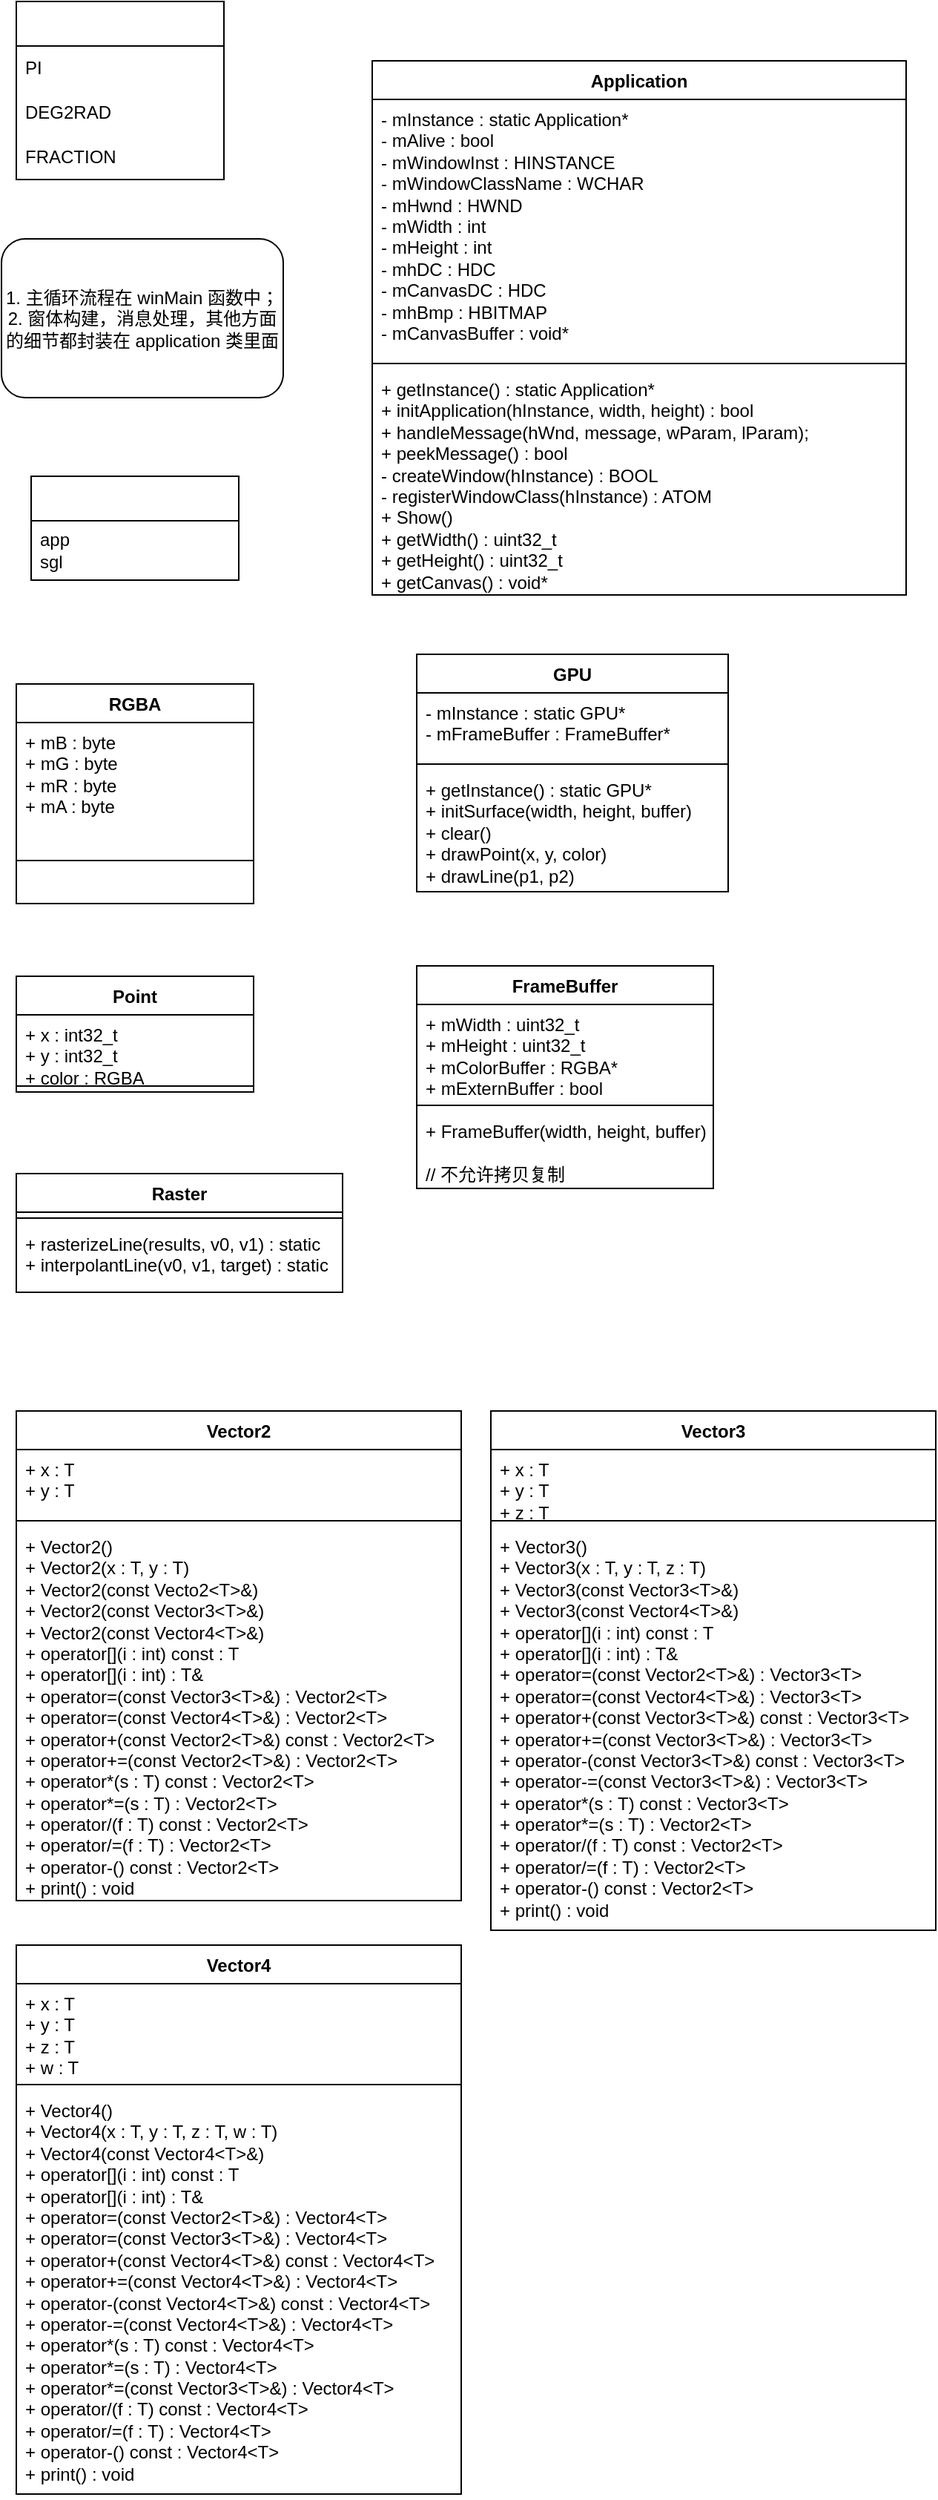 <mxfile version="26.0.16">
  <diagram id="C5RBs43oDa-KdzZeNtuy" name="Page-1">
    <mxGraphModel dx="1408" dy="802" grid="1" gridSize="10" guides="1" tooltips="1" connect="1" arrows="1" fold="1" page="1" pageScale="1" pageWidth="827" pageHeight="1169" math="0" shadow="0">
      <root>
        <mxCell id="WIyWlLk6GJQsqaUBKTNV-0" />
        <mxCell id="WIyWlLk6GJQsqaUBKTNV-1" parent="WIyWlLk6GJQsqaUBKTNV-0" />
        <mxCell id="wtLWYiBCeU5-RQb-BHR4-4" value="Application" style="swimlane;fontStyle=1;align=center;verticalAlign=top;childLayout=stackLayout;horizontal=1;startSize=26;horizontalStack=0;resizeParent=1;resizeParentMax=0;resizeLast=0;collapsible=1;marginBottom=0;whiteSpace=wrap;html=1;" parent="WIyWlLk6GJQsqaUBKTNV-1" vertex="1">
          <mxGeometry x="350" y="110" width="360" height="360" as="geometry" />
        </mxCell>
        <mxCell id="wtLWYiBCeU5-RQb-BHR4-5" value="- mInstance : static Application*&lt;div&gt;- mAlive : bool&lt;/div&gt;&lt;div&gt;- mWindowInst : HINSTANCE&lt;/div&gt;&lt;div&gt;- mWindowClassName : WCHAR&lt;/div&gt;&lt;div&gt;- mHwnd : HWND&lt;/div&gt;&lt;div&gt;- mWidth : int&lt;/div&gt;&lt;div&gt;- mHeight : int&lt;/div&gt;&lt;div&gt;- mhDC : HDC&lt;/div&gt;&lt;div&gt;- mCanvasDC : HDC&lt;/div&gt;&lt;div&gt;- mhBmp : HBITMAP&lt;/div&gt;&lt;div&gt;- mCanvasBuffer : void*&lt;/div&gt;" style="text;strokeColor=none;fillColor=none;align=left;verticalAlign=top;spacingLeft=4;spacingRight=4;overflow=hidden;rotatable=0;points=[[0,0.5],[1,0.5]];portConstraint=eastwest;whiteSpace=wrap;html=1;" parent="wtLWYiBCeU5-RQb-BHR4-4" vertex="1">
          <mxGeometry y="26" width="360" height="174" as="geometry" />
        </mxCell>
        <mxCell id="wtLWYiBCeU5-RQb-BHR4-6" value="" style="line;strokeWidth=1;fillColor=none;align=left;verticalAlign=middle;spacingTop=-1;spacingLeft=3;spacingRight=3;rotatable=0;labelPosition=right;points=[];portConstraint=eastwest;strokeColor=inherit;" parent="wtLWYiBCeU5-RQb-BHR4-4" vertex="1">
          <mxGeometry y="200" width="360" height="8" as="geometry" />
        </mxCell>
        <mxCell id="wtLWYiBCeU5-RQb-BHR4-7" value="+ getInstance() : static Application*&lt;div&gt;+ initApplication(hInstance, width, height) : bool&lt;/div&gt;&lt;div&gt;+ handleMessage(hWnd, message, wParam, lParam);&lt;/div&gt;&lt;div&gt;+ peekMessage() : bool&lt;/div&gt;&lt;div&gt;- createWindow(hInstance) : BOOL&lt;/div&gt;&lt;div&gt;- registerWindowClass(hInstance) : ATOM&lt;/div&gt;&lt;div&gt;+ Show()&lt;/div&gt;&lt;div&gt;+ getWidth() : uint32_t&lt;/div&gt;&lt;div&gt;+ getHeight() : uint32_t&lt;/div&gt;&lt;div&gt;+ getCanvas() : void*&lt;/div&gt;" style="text;strokeColor=none;fillColor=none;align=left;verticalAlign=top;spacingLeft=4;spacingRight=4;overflow=hidden;rotatable=0;points=[[0,0.5],[1,0.5]];portConstraint=eastwest;whiteSpace=wrap;html=1;" parent="wtLWYiBCeU5-RQb-BHR4-4" vertex="1">
          <mxGeometry y="208" width="360" height="152" as="geometry" />
        </mxCell>
        <mxCell id="wtLWYiBCeU5-RQb-BHR4-8" value="" style="swimlane;fontStyle=0;childLayout=stackLayout;horizontal=1;startSize=30;horizontalStack=0;resizeParent=1;resizeParentMax=0;resizeLast=0;collapsible=1;marginBottom=0;whiteSpace=wrap;html=1;" parent="WIyWlLk6GJQsqaUBKTNV-1" vertex="1">
          <mxGeometry x="110" y="70" width="140" height="120" as="geometry" />
        </mxCell>
        <mxCell id="wtLWYiBCeU5-RQb-BHR4-9" value="PI" style="text;strokeColor=none;fillColor=none;align=left;verticalAlign=middle;spacingLeft=4;spacingRight=4;overflow=hidden;points=[[0,0.5],[1,0.5]];portConstraint=eastwest;rotatable=0;whiteSpace=wrap;html=1;" parent="wtLWYiBCeU5-RQb-BHR4-8" vertex="1">
          <mxGeometry y="30" width="140" height="30" as="geometry" />
        </mxCell>
        <mxCell id="wtLWYiBCeU5-RQb-BHR4-10" value="DEG2RAD" style="text;strokeColor=none;fillColor=none;align=left;verticalAlign=middle;spacingLeft=4;spacingRight=4;overflow=hidden;points=[[0,0.5],[1,0.5]];portConstraint=eastwest;rotatable=0;whiteSpace=wrap;html=1;" parent="wtLWYiBCeU5-RQb-BHR4-8" vertex="1">
          <mxGeometry y="60" width="140" height="30" as="geometry" />
        </mxCell>
        <mxCell id="wtLWYiBCeU5-RQb-BHR4-11" value="FRACTION" style="text;strokeColor=none;fillColor=none;align=left;verticalAlign=middle;spacingLeft=4;spacingRight=4;overflow=hidden;points=[[0,0.5],[1,0.5]];portConstraint=eastwest;rotatable=0;whiteSpace=wrap;html=1;" parent="wtLWYiBCeU5-RQb-BHR4-8" vertex="1">
          <mxGeometry y="90" width="140" height="30" as="geometry" />
        </mxCell>
        <mxCell id="wtLWYiBCeU5-RQb-BHR4-12" value="1. 主循环流程在 winMain 函数中；&lt;div&gt;2. 窗体构建，消息处理，其他方面的细节都封装在 application 类里面&lt;/div&gt;" style="rounded=1;whiteSpace=wrap;html=1;" parent="WIyWlLk6GJQsqaUBKTNV-1" vertex="1">
          <mxGeometry x="100" y="230" width="190" height="107" as="geometry" />
        </mxCell>
        <mxCell id="wtLWYiBCeU5-RQb-BHR4-13" value="" style="swimlane;fontStyle=0;childLayout=stackLayout;horizontal=1;startSize=30;horizontalStack=0;resizeParent=1;resizeParentMax=0;resizeLast=0;collapsible=1;marginBottom=0;whiteSpace=wrap;html=1;" parent="WIyWlLk6GJQsqaUBKTNV-1" vertex="1">
          <mxGeometry x="120" y="390" width="140" height="70" as="geometry" />
        </mxCell>
        <mxCell id="wtLWYiBCeU5-RQb-BHR4-14" value="app&lt;div&gt;sgl&lt;/div&gt;" style="text;strokeColor=none;fillColor=none;align=left;verticalAlign=middle;spacingLeft=4;spacingRight=4;overflow=hidden;points=[[0,0.5],[1,0.5]];portConstraint=eastwest;rotatable=0;whiteSpace=wrap;html=1;" parent="wtLWYiBCeU5-RQb-BHR4-13" vertex="1">
          <mxGeometry y="30" width="140" height="40" as="geometry" />
        </mxCell>
        <mxCell id="5mf7mb4UoupejFtRi5i7-0" value="RGBA" style="swimlane;fontStyle=1;align=center;verticalAlign=top;childLayout=stackLayout;horizontal=1;startSize=26;horizontalStack=0;resizeParent=1;resizeParentMax=0;resizeLast=0;collapsible=1;marginBottom=0;whiteSpace=wrap;html=1;" parent="WIyWlLk6GJQsqaUBKTNV-1" vertex="1">
          <mxGeometry x="110" y="530" width="160" height="148" as="geometry" />
        </mxCell>
        <mxCell id="5mf7mb4UoupejFtRi5i7-1" value="+ mB : byte&lt;div&gt;+ mG : byte&lt;/div&gt;&lt;div&gt;+ mR : byte&lt;/div&gt;&lt;div&gt;+ mA : byte&lt;/div&gt;" style="text;strokeColor=none;fillColor=none;align=left;verticalAlign=top;spacingLeft=4;spacingRight=4;overflow=hidden;rotatable=0;points=[[0,0.5],[1,0.5]];portConstraint=eastwest;whiteSpace=wrap;html=1;" parent="5mf7mb4UoupejFtRi5i7-0" vertex="1">
          <mxGeometry y="26" width="160" height="64" as="geometry" />
        </mxCell>
        <mxCell id="5mf7mb4UoupejFtRi5i7-2" value="" style="line;strokeWidth=1;fillColor=none;align=left;verticalAlign=middle;spacingTop=-1;spacingLeft=3;spacingRight=3;rotatable=0;labelPosition=right;points=[];portConstraint=eastwest;strokeColor=inherit;" parent="5mf7mb4UoupejFtRi5i7-0" vertex="1">
          <mxGeometry y="90" width="160" height="58" as="geometry" />
        </mxCell>
        <mxCell id="5mf7mb4UoupejFtRi5i7-4" value="GPU" style="swimlane;fontStyle=1;align=center;verticalAlign=top;childLayout=stackLayout;horizontal=1;startSize=26;horizontalStack=0;resizeParent=1;resizeParentMax=0;resizeLast=0;collapsible=1;marginBottom=0;whiteSpace=wrap;html=1;" parent="WIyWlLk6GJQsqaUBKTNV-1" vertex="1">
          <mxGeometry x="380" y="510" width="210" height="160" as="geometry" />
        </mxCell>
        <mxCell id="5mf7mb4UoupejFtRi5i7-5" value="- mInstance : static GPU*&lt;div&gt;- mFrameBuffer : FrameBuffer*&lt;/div&gt;" style="text;strokeColor=none;fillColor=none;align=left;verticalAlign=top;spacingLeft=4;spacingRight=4;overflow=hidden;rotatable=0;points=[[0,0.5],[1,0.5]];portConstraint=eastwest;whiteSpace=wrap;html=1;" parent="5mf7mb4UoupejFtRi5i7-4" vertex="1">
          <mxGeometry y="26" width="210" height="44" as="geometry" />
        </mxCell>
        <mxCell id="5mf7mb4UoupejFtRi5i7-6" value="" style="line;strokeWidth=1;fillColor=none;align=left;verticalAlign=middle;spacingTop=-1;spacingLeft=3;spacingRight=3;rotatable=0;labelPosition=right;points=[];portConstraint=eastwest;strokeColor=inherit;" parent="5mf7mb4UoupejFtRi5i7-4" vertex="1">
          <mxGeometry y="70" width="210" height="8" as="geometry" />
        </mxCell>
        <mxCell id="5mf7mb4UoupejFtRi5i7-7" value="+ getInstance() : static GPU*&lt;div&gt;+ initSurface(width, height, buffer)&lt;/div&gt;&lt;div&gt;+ clear()&lt;/div&gt;&lt;div&gt;+ drawPoint(x, y, color)&lt;/div&gt;&lt;div&gt;+ drawLine(p1, p2)&lt;/div&gt;" style="text;strokeColor=none;fillColor=none;align=left;verticalAlign=top;spacingLeft=4;spacingRight=4;overflow=hidden;rotatable=0;points=[[0,0.5],[1,0.5]];portConstraint=eastwest;whiteSpace=wrap;html=1;" parent="5mf7mb4UoupejFtRi5i7-4" vertex="1">
          <mxGeometry y="78" width="210" height="82" as="geometry" />
        </mxCell>
        <mxCell id="5mf7mb4UoupejFtRi5i7-8" value="FrameBuffer" style="swimlane;fontStyle=1;align=center;verticalAlign=top;childLayout=stackLayout;horizontal=1;startSize=26;horizontalStack=0;resizeParent=1;resizeParentMax=0;resizeLast=0;collapsible=1;marginBottom=0;whiteSpace=wrap;html=1;" parent="WIyWlLk6GJQsqaUBKTNV-1" vertex="1">
          <mxGeometry x="380" y="720" width="200" height="150" as="geometry" />
        </mxCell>
        <mxCell id="5mf7mb4UoupejFtRi5i7-9" value="+ mWidth : uint32_t&lt;div&gt;+ mHeight : uint32_t&lt;/div&gt;&lt;div&gt;+ mColorBuffer : RGBA*&lt;/div&gt;&lt;div&gt;+ mExternBuffer : bool&lt;/div&gt;" style="text;strokeColor=none;fillColor=none;align=left;verticalAlign=top;spacingLeft=4;spacingRight=4;overflow=hidden;rotatable=0;points=[[0,0.5],[1,0.5]];portConstraint=eastwest;whiteSpace=wrap;html=1;" parent="5mf7mb4UoupejFtRi5i7-8" vertex="1">
          <mxGeometry y="26" width="200" height="64" as="geometry" />
        </mxCell>
        <mxCell id="5mf7mb4UoupejFtRi5i7-10" value="" style="line;strokeWidth=1;fillColor=none;align=left;verticalAlign=middle;spacingTop=-1;spacingLeft=3;spacingRight=3;rotatable=0;labelPosition=right;points=[];portConstraint=eastwest;strokeColor=inherit;" parent="5mf7mb4UoupejFtRi5i7-8" vertex="1">
          <mxGeometry y="90" width="200" height="8" as="geometry" />
        </mxCell>
        <mxCell id="5mf7mb4UoupejFtRi5i7-11" value="+ FrameBuffer(width, height, buffer)&lt;div&gt;&lt;br&gt;&lt;/div&gt;&lt;div&gt;// 不允许拷贝复制&lt;/div&gt;" style="text;strokeColor=none;fillColor=none;align=left;verticalAlign=top;spacingLeft=4;spacingRight=4;overflow=hidden;rotatable=0;points=[[0,0.5],[1,0.5]];portConstraint=eastwest;whiteSpace=wrap;html=1;" parent="5mf7mb4UoupejFtRi5i7-8" vertex="1">
          <mxGeometry y="98" width="200" height="52" as="geometry" />
        </mxCell>
        <mxCell id="P8PSTKXqFBAs1czMJzL6-0" value="Raster" style="swimlane;fontStyle=1;align=center;verticalAlign=top;childLayout=stackLayout;horizontal=1;startSize=26;horizontalStack=0;resizeParent=1;resizeParentMax=0;resizeLast=0;collapsible=1;marginBottom=0;whiteSpace=wrap;html=1;" parent="WIyWlLk6GJQsqaUBKTNV-1" vertex="1">
          <mxGeometry x="110" y="860" width="220" height="80" as="geometry" />
        </mxCell>
        <mxCell id="P8PSTKXqFBAs1czMJzL6-2" value="" style="line;strokeWidth=1;fillColor=none;align=left;verticalAlign=middle;spacingTop=-1;spacingLeft=3;spacingRight=3;rotatable=0;labelPosition=right;points=[];portConstraint=eastwest;strokeColor=inherit;" parent="P8PSTKXqFBAs1czMJzL6-0" vertex="1">
          <mxGeometry y="26" width="220" height="8" as="geometry" />
        </mxCell>
        <mxCell id="P8PSTKXqFBAs1czMJzL6-3" value="+ rasterizeLine(results, v0, v1) : static&lt;div&gt;+ interpolantLine(v0, v1, target) : static&lt;/div&gt;" style="text;strokeColor=none;fillColor=none;align=left;verticalAlign=top;spacingLeft=4;spacingRight=4;overflow=hidden;rotatable=0;points=[[0,0.5],[1,0.5]];portConstraint=eastwest;whiteSpace=wrap;html=1;" parent="P8PSTKXqFBAs1czMJzL6-0" vertex="1">
          <mxGeometry y="34" width="220" height="46" as="geometry" />
        </mxCell>
        <mxCell id="P8PSTKXqFBAs1czMJzL6-4" value="Point" style="swimlane;fontStyle=1;align=center;verticalAlign=top;childLayout=stackLayout;horizontal=1;startSize=26;horizontalStack=0;resizeParent=1;resizeParentMax=0;resizeLast=0;collapsible=1;marginBottom=0;whiteSpace=wrap;html=1;" parent="WIyWlLk6GJQsqaUBKTNV-1" vertex="1">
          <mxGeometry x="110" y="727" width="160" height="78" as="geometry" />
        </mxCell>
        <mxCell id="P8PSTKXqFBAs1czMJzL6-5" value="+ x : int32_t&lt;div&gt;+ y : int32_t&lt;/div&gt;&lt;div&gt;+ color : RGBA&lt;/div&gt;" style="text;strokeColor=none;fillColor=none;align=left;verticalAlign=top;spacingLeft=4;spacingRight=4;overflow=hidden;rotatable=0;points=[[0,0.5],[1,0.5]];portConstraint=eastwest;whiteSpace=wrap;html=1;" parent="P8PSTKXqFBAs1czMJzL6-4" vertex="1">
          <mxGeometry y="26" width="160" height="44" as="geometry" />
        </mxCell>
        <mxCell id="P8PSTKXqFBAs1czMJzL6-6" value="" style="line;strokeWidth=1;fillColor=none;align=left;verticalAlign=middle;spacingTop=-1;spacingLeft=3;spacingRight=3;rotatable=0;labelPosition=right;points=[];portConstraint=eastwest;strokeColor=inherit;" parent="P8PSTKXqFBAs1czMJzL6-4" vertex="1">
          <mxGeometry y="70" width="160" height="8" as="geometry" />
        </mxCell>
        <mxCell id="DxHRir2B_tgfLgZSUFDP-0" value="Vector2" style="swimlane;fontStyle=1;align=center;verticalAlign=top;childLayout=stackLayout;horizontal=1;startSize=26;horizontalStack=0;resizeParent=1;resizeParentMax=0;resizeLast=0;collapsible=1;marginBottom=0;whiteSpace=wrap;html=1;" vertex="1" parent="WIyWlLk6GJQsqaUBKTNV-1">
          <mxGeometry x="110" y="1020" width="300" height="330" as="geometry" />
        </mxCell>
        <mxCell id="DxHRir2B_tgfLgZSUFDP-1" value="+ x : T&lt;div&gt;+ y : T&lt;/div&gt;" style="text;strokeColor=none;fillColor=none;align=left;verticalAlign=top;spacingLeft=4;spacingRight=4;overflow=hidden;rotatable=0;points=[[0,0.5],[1,0.5]];portConstraint=eastwest;whiteSpace=wrap;html=1;" vertex="1" parent="DxHRir2B_tgfLgZSUFDP-0">
          <mxGeometry y="26" width="300" height="44" as="geometry" />
        </mxCell>
        <mxCell id="DxHRir2B_tgfLgZSUFDP-2" value="" style="line;strokeWidth=1;fillColor=none;align=left;verticalAlign=middle;spacingTop=-1;spacingLeft=3;spacingRight=3;rotatable=0;labelPosition=right;points=[];portConstraint=eastwest;strokeColor=inherit;" vertex="1" parent="DxHRir2B_tgfLgZSUFDP-0">
          <mxGeometry y="70" width="300" height="8" as="geometry" />
        </mxCell>
        <mxCell id="DxHRir2B_tgfLgZSUFDP-3" value="+ Vector2()&lt;div&gt;+ Vector2(x : T, y : T)&lt;/div&gt;&lt;div&gt;+ Vector2(const Vecto2&amp;lt;T&amp;gt;&amp;amp;)&lt;/div&gt;&lt;div&gt;+ Vector2(const Vector3&amp;lt;T&amp;gt;&amp;amp;)&lt;/div&gt;&lt;div&gt;+ Vector2(const Vector4&amp;lt;T&amp;gt;&amp;amp;)&lt;/div&gt;&lt;div&gt;+ operator[](i : int) const : T&lt;/div&gt;&lt;div&gt;+ operator[](i : int) : T&amp;amp;&lt;/div&gt;&lt;div&gt;+ operator=(const Vector3&amp;lt;T&amp;gt;&amp;amp;) : Vector2&amp;lt;T&amp;gt;&lt;/div&gt;&lt;div&gt;+ operator=(const Vector4&amp;lt;T&amp;gt;&amp;amp;) : Vector2&amp;lt;T&amp;gt;&lt;/div&gt;&lt;div&gt;+ operator+(const Vector2&amp;lt;T&amp;gt;&amp;amp;) const : Vector2&amp;lt;T&amp;gt;&lt;/div&gt;&lt;div&gt;+ operator+=(const Vector2&amp;lt;T&amp;gt;&amp;amp;) : Vector2&amp;lt;T&amp;gt;&lt;/div&gt;&lt;div&gt;+ operator*(s : T) const : Vector2&amp;lt;T&amp;gt;&lt;/div&gt;&lt;div&gt;+ operator*=(s : T) : Vector2&amp;lt;T&amp;gt;&lt;/div&gt;&lt;div&gt;+ operator/(f : T) const : Vector2&amp;lt;T&amp;gt;&lt;/div&gt;&lt;div&gt;+ operator/=(f : T) : Vector2&amp;lt;T&amp;gt;&lt;/div&gt;&lt;div&gt;+ operator-() const : Vector2&amp;lt;T&amp;gt;&lt;/div&gt;&lt;div&gt;+ print() : void&lt;/div&gt;" style="text;strokeColor=none;fillColor=none;align=left;verticalAlign=top;spacingLeft=4;spacingRight=4;overflow=hidden;rotatable=0;points=[[0,0.5],[1,0.5]];portConstraint=eastwest;whiteSpace=wrap;html=1;" vertex="1" parent="DxHRir2B_tgfLgZSUFDP-0">
          <mxGeometry y="78" width="300" height="252" as="geometry" />
        </mxCell>
        <mxCell id="DxHRir2B_tgfLgZSUFDP-4" value="Vector3" style="swimlane;fontStyle=1;align=center;verticalAlign=top;childLayout=stackLayout;horizontal=1;startSize=26;horizontalStack=0;resizeParent=1;resizeParentMax=0;resizeLast=0;collapsible=1;marginBottom=0;whiteSpace=wrap;html=1;" vertex="1" parent="WIyWlLk6GJQsqaUBKTNV-1">
          <mxGeometry x="430" y="1020" width="300" height="350" as="geometry" />
        </mxCell>
        <mxCell id="DxHRir2B_tgfLgZSUFDP-5" value="+ x : T&lt;div&gt;+ y : T&lt;/div&gt;&lt;div&gt;+ z : T&lt;/div&gt;" style="text;strokeColor=none;fillColor=none;align=left;verticalAlign=top;spacingLeft=4;spacingRight=4;overflow=hidden;rotatable=0;points=[[0,0.5],[1,0.5]];portConstraint=eastwest;whiteSpace=wrap;html=1;" vertex="1" parent="DxHRir2B_tgfLgZSUFDP-4">
          <mxGeometry y="26" width="300" height="44" as="geometry" />
        </mxCell>
        <mxCell id="DxHRir2B_tgfLgZSUFDP-6" value="" style="line;strokeWidth=1;fillColor=none;align=left;verticalAlign=middle;spacingTop=-1;spacingLeft=3;spacingRight=3;rotatable=0;labelPosition=right;points=[];portConstraint=eastwest;strokeColor=inherit;" vertex="1" parent="DxHRir2B_tgfLgZSUFDP-4">
          <mxGeometry y="70" width="300" height="8" as="geometry" />
        </mxCell>
        <mxCell id="DxHRir2B_tgfLgZSUFDP-7" value="+ Vector3()&lt;div&gt;+ Vector3(x : T, y : T, z : T)&lt;/div&gt;&lt;div&gt;+ Vector3(const Vector3&amp;lt;T&amp;gt;&amp;amp;)&lt;/div&gt;&lt;div&gt;+ Vector3(const Vector4&amp;lt;T&amp;gt;&amp;amp;)&lt;/div&gt;&lt;div&gt;+ operator[](i : int) const : T&lt;/div&gt;&lt;div&gt;+ operator[](i : int) : T&amp;amp;&lt;/div&gt;&lt;div&gt;+ operator=(const Vector2&amp;lt;T&amp;gt;&amp;amp;) : Vector3&amp;lt;T&amp;gt;&lt;/div&gt;&lt;div&gt;+ operator=(const Vector4&amp;lt;T&amp;gt;&amp;amp;) : Vector3&amp;lt;T&amp;gt;&lt;/div&gt;&lt;div&gt;+ operator+(const Vector3&amp;lt;T&amp;gt;&amp;amp;) const : Vector3&amp;lt;T&amp;gt;&lt;/div&gt;&lt;div&gt;+ operator+=(const Vector3&amp;lt;T&amp;gt;&amp;amp;) : Vector3&amp;lt;T&amp;gt;&lt;/div&gt;&lt;div&gt;+ operator-(const Vector3&amp;lt;T&amp;gt;&amp;amp;) const : Vector3&amp;lt;T&amp;gt;&lt;/div&gt;&lt;div&gt;+ operator-=(const Vector3&amp;lt;T&amp;gt;&amp;amp;) : Vector3&amp;lt;T&amp;gt;&lt;/div&gt;&lt;div&gt;+ operator*(s : T) const : Vector3&amp;lt;T&amp;gt;&lt;/div&gt;&lt;div&gt;+ operator*=(s : T) : Vector2&amp;lt;T&amp;gt;&lt;/div&gt;&lt;div&gt;+ operator/(f : T) const : Vector2&amp;lt;T&amp;gt;&lt;/div&gt;&lt;div&gt;+ operator/=(f : T) : Vector2&amp;lt;T&amp;gt;&lt;/div&gt;&lt;div&gt;+ operator-() const : Vector2&amp;lt;T&amp;gt;&lt;/div&gt;&lt;div&gt;+ print() : void&lt;/div&gt;" style="text;strokeColor=none;fillColor=none;align=left;verticalAlign=top;spacingLeft=4;spacingRight=4;overflow=hidden;rotatable=0;points=[[0,0.5],[1,0.5]];portConstraint=eastwest;whiteSpace=wrap;html=1;" vertex="1" parent="DxHRir2B_tgfLgZSUFDP-4">
          <mxGeometry y="78" width="300" height="272" as="geometry" />
        </mxCell>
        <mxCell id="DxHRir2B_tgfLgZSUFDP-8" value="Vector4" style="swimlane;fontStyle=1;align=center;verticalAlign=top;childLayout=stackLayout;horizontal=1;startSize=26;horizontalStack=0;resizeParent=1;resizeParentMax=0;resizeLast=0;collapsible=1;marginBottom=0;whiteSpace=wrap;html=1;" vertex="1" parent="WIyWlLk6GJQsqaUBKTNV-1">
          <mxGeometry x="110" y="1380" width="300" height="370" as="geometry" />
        </mxCell>
        <mxCell id="DxHRir2B_tgfLgZSUFDP-9" value="+ x : T&lt;div&gt;+ y : T&lt;/div&gt;&lt;div&gt;+ z : T&lt;/div&gt;&lt;div&gt;+ w : T&lt;/div&gt;" style="text;strokeColor=none;fillColor=none;align=left;verticalAlign=top;spacingLeft=4;spacingRight=4;overflow=hidden;rotatable=0;points=[[0,0.5],[1,0.5]];portConstraint=eastwest;whiteSpace=wrap;html=1;" vertex="1" parent="DxHRir2B_tgfLgZSUFDP-8">
          <mxGeometry y="26" width="300" height="64" as="geometry" />
        </mxCell>
        <mxCell id="DxHRir2B_tgfLgZSUFDP-10" value="" style="line;strokeWidth=1;fillColor=none;align=left;verticalAlign=middle;spacingTop=-1;spacingLeft=3;spacingRight=3;rotatable=0;labelPosition=right;points=[];portConstraint=eastwest;strokeColor=inherit;" vertex="1" parent="DxHRir2B_tgfLgZSUFDP-8">
          <mxGeometry y="90" width="300" height="8" as="geometry" />
        </mxCell>
        <mxCell id="DxHRir2B_tgfLgZSUFDP-11" value="+ Vector4()&lt;div&gt;+ Vector4(x : T, y : T, z : T, w : T)&lt;/div&gt;&lt;div&gt;+ Vector4(const Vector4&amp;lt;T&amp;gt;&amp;amp;)&lt;/div&gt;&lt;div&gt;+ operator[](i : int) const : T&lt;/div&gt;&lt;div&gt;+ operator[](i : int) : T&amp;amp;&lt;/div&gt;&lt;div&gt;+ operator=(const Vector2&amp;lt;T&amp;gt;&amp;amp;) : Vector4&amp;lt;T&amp;gt;&lt;/div&gt;&lt;div&gt;+ operator=(const Vector3&amp;lt;T&amp;gt;&amp;amp;) : Vector4&amp;lt;T&amp;gt;&lt;/div&gt;&lt;div&gt;+ operator+(const Vector4&amp;lt;T&amp;gt;&amp;amp;) const : Vector4&amp;lt;T&amp;gt;&lt;/div&gt;&lt;div&gt;+ operator+=(const Vector4&amp;lt;T&amp;gt;&amp;amp;) : Vector4&amp;lt;T&amp;gt;&lt;/div&gt;&lt;div&gt;+ operator-(const Vector4&amp;lt;T&amp;gt;&amp;amp;) const : Vector4&amp;lt;T&amp;gt;&lt;/div&gt;&lt;div&gt;+ operator-=(const Vector4&amp;lt;T&amp;gt;&amp;amp;) : Vector4&amp;lt;T&amp;gt;&lt;/div&gt;&lt;div&gt;+ operator*(s : T) const : Vector4&amp;lt;T&amp;gt;&lt;/div&gt;&lt;div&gt;+ operator*=(s : T) : Vector4&amp;lt;T&amp;gt;&lt;/div&gt;&lt;div&gt;+ operator*=(const Vector3&amp;lt;T&amp;gt;&amp;amp;) : Vector4&amp;lt;T&amp;gt;&lt;/div&gt;&lt;div&gt;+ operator/(f : T) const : Vector4&amp;lt;T&amp;gt;&lt;/div&gt;&lt;div&gt;+ operator/=(f : T) : Vector4&amp;lt;T&amp;gt;&lt;/div&gt;&lt;div&gt;+ operator-() const : Vector4&amp;lt;T&amp;gt;&lt;/div&gt;&lt;div&gt;+ print() : void&lt;/div&gt;" style="text;strokeColor=none;fillColor=none;align=left;verticalAlign=top;spacingLeft=4;spacingRight=4;overflow=hidden;rotatable=0;points=[[0,0.5],[1,0.5]];portConstraint=eastwest;whiteSpace=wrap;html=1;" vertex="1" parent="DxHRir2B_tgfLgZSUFDP-8">
          <mxGeometry y="98" width="300" height="272" as="geometry" />
        </mxCell>
      </root>
    </mxGraphModel>
  </diagram>
</mxfile>
